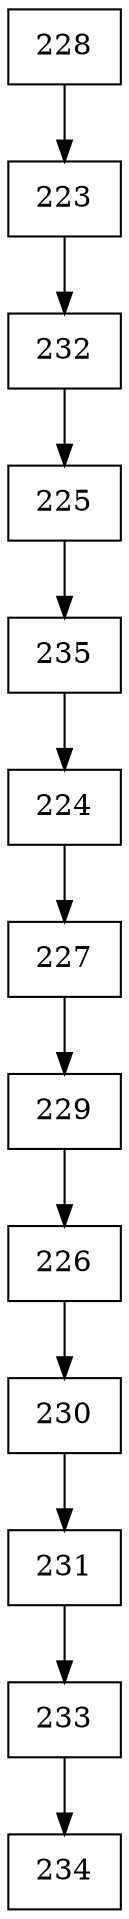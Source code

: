 digraph G {
  node [shape=record];
  node0 [label="{228}"];
  node0 -> node1;
  node1 [label="{223}"];
  node1 -> node2;
  node2 [label="{232}"];
  node2 -> node3;
  node3 [label="{225}"];
  node3 -> node4;
  node4 [label="{235}"];
  node4 -> node5;
  node5 [label="{224}"];
  node5 -> node6;
  node6 [label="{227}"];
  node6 -> node7;
  node7 [label="{229}"];
  node7 -> node8;
  node8 [label="{226}"];
  node8 -> node9;
  node9 [label="{230}"];
  node9 -> node10;
  node10 [label="{231}"];
  node10 -> node11;
  node11 [label="{233}"];
  node11 -> node12;
  node12 [label="{234}"];
}
